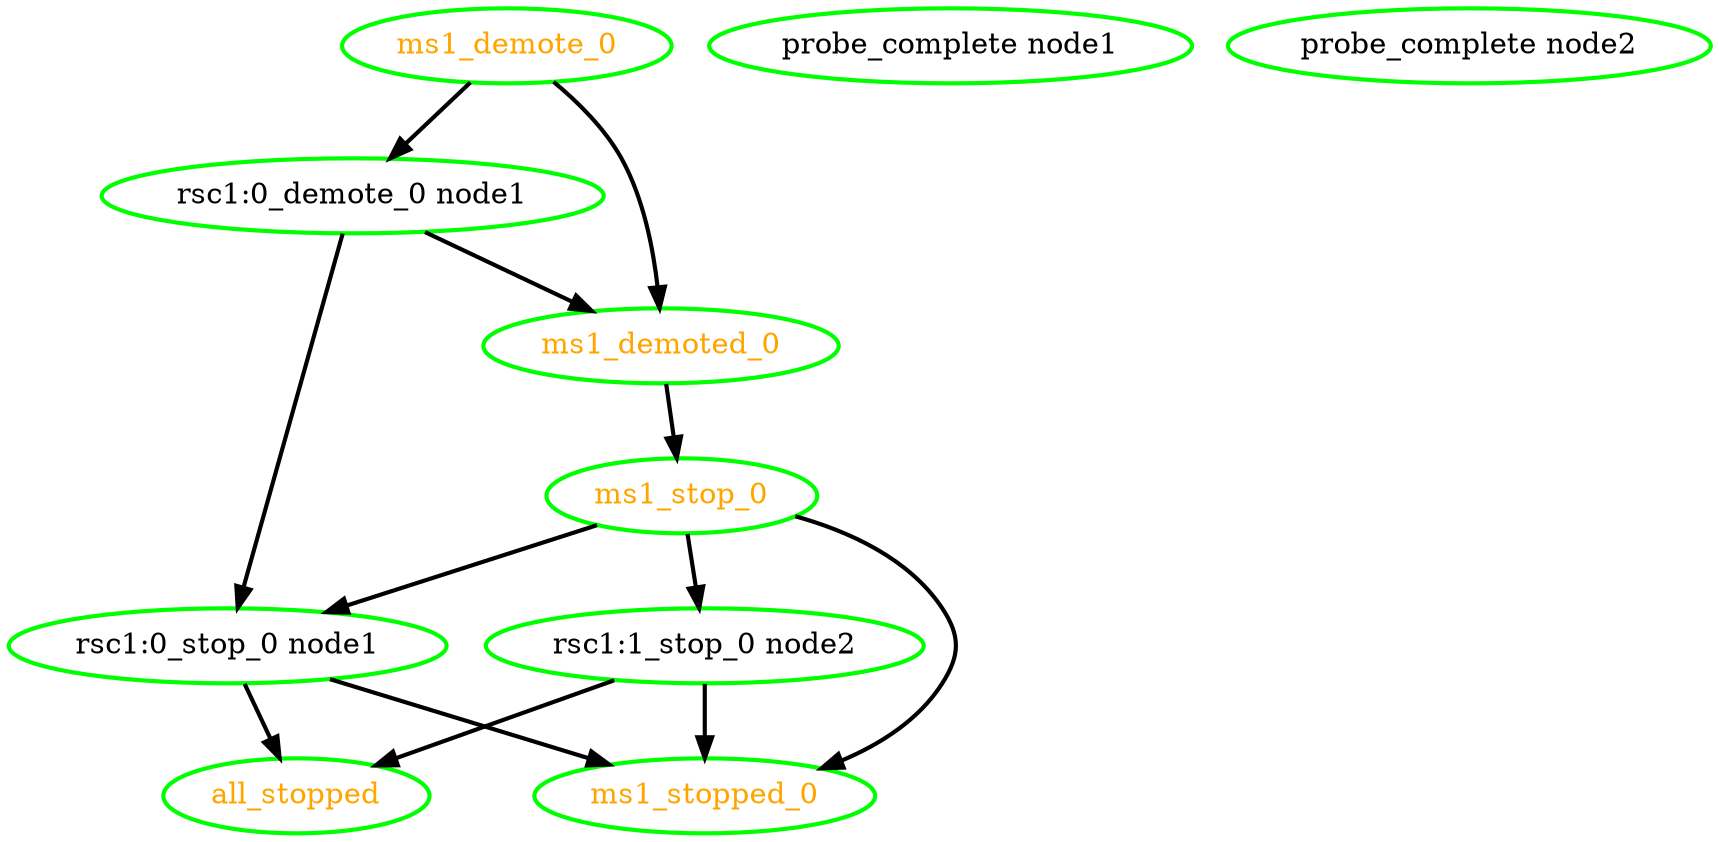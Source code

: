 digraph "g" {
"all_stopped" [ style=bold color="green" fontcolor="orange"]
"ms1_demote_0" -> "ms1_demoted_0" [ style = bold]
"ms1_demote_0" -> "rsc1:0_demote_0 node1" [ style = bold]
"ms1_demote_0" [ style=bold color="green" fontcolor="orange"]
"ms1_demoted_0" -> "ms1_stop_0" [ style = bold]
"ms1_demoted_0" [ style=bold color="green" fontcolor="orange"]
"ms1_stop_0" -> "ms1_stopped_0" [ style = bold]
"ms1_stop_0" -> "rsc1:0_stop_0 node1" [ style = bold]
"ms1_stop_0" -> "rsc1:1_stop_0 node2" [ style = bold]
"ms1_stop_0" [ style=bold color="green" fontcolor="orange"]
"ms1_stopped_0" [ style=bold color="green" fontcolor="orange"]
"probe_complete node1" [ style=bold color="green" fontcolor="black"]
"probe_complete node2" [ style=bold color="green" fontcolor="black"]
"rsc1:0_demote_0 node1" -> "ms1_demoted_0" [ style = bold]
"rsc1:0_demote_0 node1" -> "rsc1:0_stop_0 node1" [ style = bold]
"rsc1:0_demote_0 node1" [ style=bold color="green" fontcolor="black"]
"rsc1:0_stop_0 node1" -> "all_stopped" [ style = bold]
"rsc1:0_stop_0 node1" -> "ms1_stopped_0" [ style = bold]
"rsc1:0_stop_0 node1" [ style=bold color="green" fontcolor="black"]
"rsc1:1_stop_0 node2" -> "all_stopped" [ style = bold]
"rsc1:1_stop_0 node2" -> "ms1_stopped_0" [ style = bold]
"rsc1:1_stop_0 node2" [ style=bold color="green" fontcolor="black"]
}
